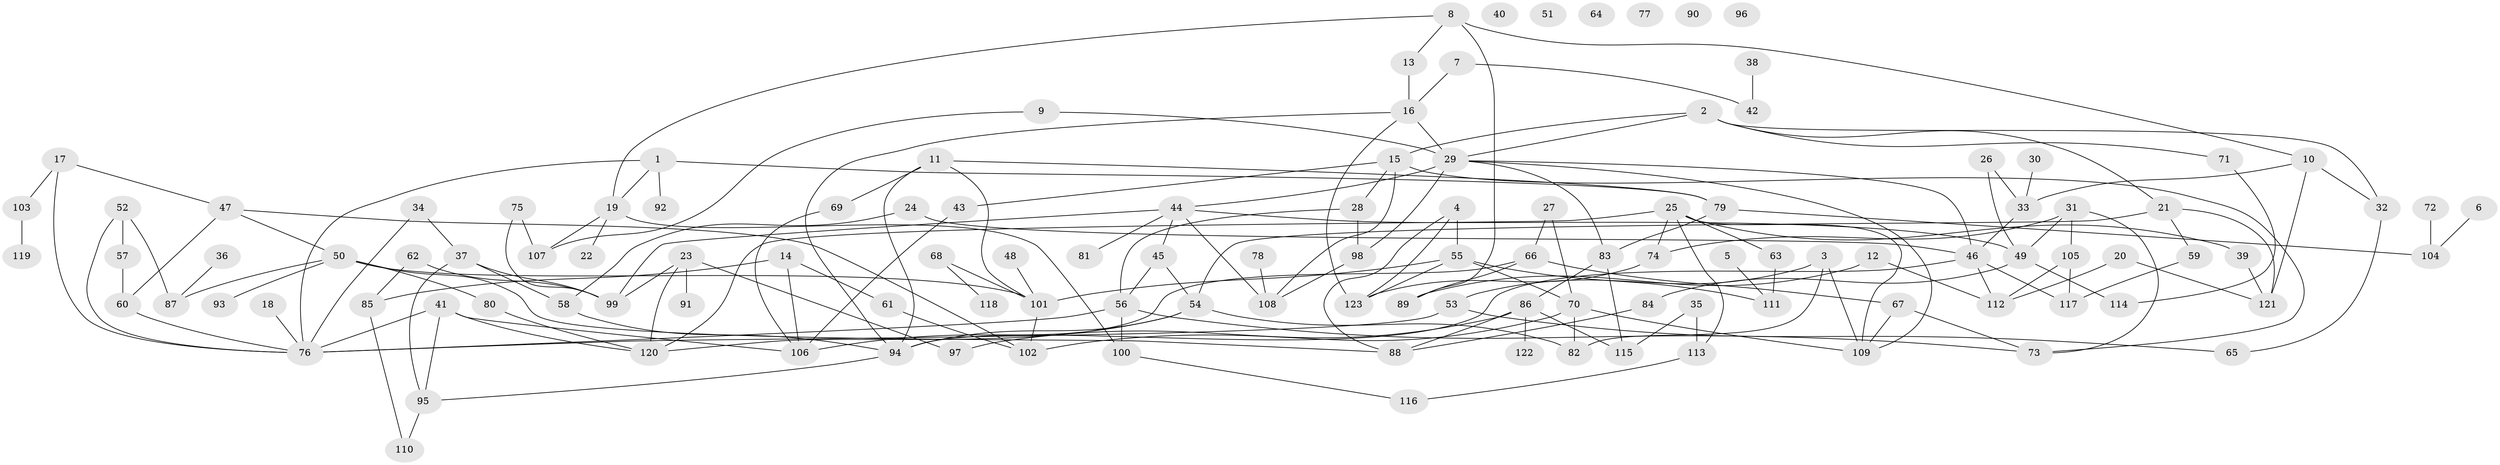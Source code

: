 // Generated by graph-tools (version 1.1) at 2025/13/03/09/25 04:13:08]
// undirected, 123 vertices, 183 edges
graph export_dot {
graph [start="1"]
  node [color=gray90,style=filled];
  1;
  2;
  3;
  4;
  5;
  6;
  7;
  8;
  9;
  10;
  11;
  12;
  13;
  14;
  15;
  16;
  17;
  18;
  19;
  20;
  21;
  22;
  23;
  24;
  25;
  26;
  27;
  28;
  29;
  30;
  31;
  32;
  33;
  34;
  35;
  36;
  37;
  38;
  39;
  40;
  41;
  42;
  43;
  44;
  45;
  46;
  47;
  48;
  49;
  50;
  51;
  52;
  53;
  54;
  55;
  56;
  57;
  58;
  59;
  60;
  61;
  62;
  63;
  64;
  65;
  66;
  67;
  68;
  69;
  70;
  71;
  72;
  73;
  74;
  75;
  76;
  77;
  78;
  79;
  80;
  81;
  82;
  83;
  84;
  85;
  86;
  87;
  88;
  89;
  90;
  91;
  92;
  93;
  94;
  95;
  96;
  97;
  98;
  99;
  100;
  101;
  102;
  103;
  104;
  105;
  106;
  107;
  108;
  109;
  110;
  111;
  112;
  113;
  114;
  115;
  116;
  117;
  118;
  119;
  120;
  121;
  122;
  123;
  1 -- 19;
  1 -- 76;
  1 -- 79;
  1 -- 92;
  2 -- 15;
  2 -- 21;
  2 -- 29;
  2 -- 32;
  2 -- 71;
  3 -- 53;
  3 -- 82;
  3 -- 109;
  4 -- 55;
  4 -- 88;
  4 -- 123;
  5 -- 111;
  6 -- 104;
  7 -- 16;
  7 -- 42;
  8 -- 10;
  8 -- 13;
  8 -- 19;
  8 -- 89;
  9 -- 29;
  9 -- 107;
  10 -- 32;
  10 -- 33;
  10 -- 121;
  11 -- 69;
  11 -- 79;
  11 -- 94;
  11 -- 101;
  12 -- 89;
  12 -- 112;
  13 -- 16;
  14 -- 61;
  14 -- 85;
  14 -- 106;
  15 -- 28;
  15 -- 43;
  15 -- 73;
  15 -- 108;
  16 -- 29;
  16 -- 94;
  16 -- 123;
  17 -- 47;
  17 -- 76;
  17 -- 103;
  18 -- 76;
  19 -- 22;
  19 -- 100;
  19 -- 107;
  20 -- 112;
  20 -- 121;
  21 -- 54;
  21 -- 59;
  21 -- 121;
  23 -- 91;
  23 -- 97;
  23 -- 99;
  23 -- 120;
  24 -- 46;
  24 -- 58;
  25 -- 39;
  25 -- 63;
  25 -- 74;
  25 -- 109;
  25 -- 113;
  25 -- 120;
  26 -- 33;
  26 -- 49;
  27 -- 66;
  27 -- 70;
  28 -- 56;
  28 -- 98;
  29 -- 44;
  29 -- 46;
  29 -- 83;
  29 -- 98;
  29 -- 109;
  30 -- 33;
  31 -- 49;
  31 -- 73;
  31 -- 74;
  31 -- 105;
  32 -- 65;
  33 -- 46;
  34 -- 37;
  34 -- 76;
  35 -- 113;
  35 -- 115;
  36 -- 87;
  37 -- 58;
  37 -- 95;
  37 -- 99;
  38 -- 42;
  39 -- 121;
  41 -- 76;
  41 -- 95;
  41 -- 106;
  41 -- 120;
  43 -- 106;
  44 -- 45;
  44 -- 49;
  44 -- 81;
  44 -- 99;
  44 -- 108;
  45 -- 54;
  45 -- 56;
  46 -- 94;
  46 -- 112;
  46 -- 117;
  47 -- 50;
  47 -- 60;
  47 -- 102;
  48 -- 101;
  49 -- 84;
  49 -- 114;
  50 -- 80;
  50 -- 87;
  50 -- 88;
  50 -- 93;
  50 -- 101;
  52 -- 57;
  52 -- 76;
  52 -- 87;
  53 -- 65;
  53 -- 76;
  54 -- 82;
  54 -- 94;
  54 -- 106;
  55 -- 70;
  55 -- 101;
  55 -- 111;
  55 -- 123;
  56 -- 73;
  56 -- 76;
  56 -- 100;
  57 -- 60;
  58 -- 94;
  59 -- 117;
  60 -- 76;
  61 -- 102;
  62 -- 85;
  62 -- 99;
  63 -- 111;
  66 -- 67;
  66 -- 89;
  66 -- 120;
  67 -- 73;
  67 -- 109;
  68 -- 101;
  68 -- 118;
  69 -- 106;
  70 -- 82;
  70 -- 102;
  70 -- 109;
  71 -- 114;
  72 -- 104;
  74 -- 123;
  75 -- 99;
  75 -- 107;
  78 -- 108;
  79 -- 83;
  79 -- 104;
  80 -- 120;
  83 -- 86;
  83 -- 115;
  84 -- 88;
  85 -- 110;
  86 -- 88;
  86 -- 97;
  86 -- 115;
  86 -- 122;
  94 -- 95;
  95 -- 110;
  98 -- 108;
  100 -- 116;
  101 -- 102;
  103 -- 119;
  105 -- 112;
  105 -- 117;
  113 -- 116;
}

